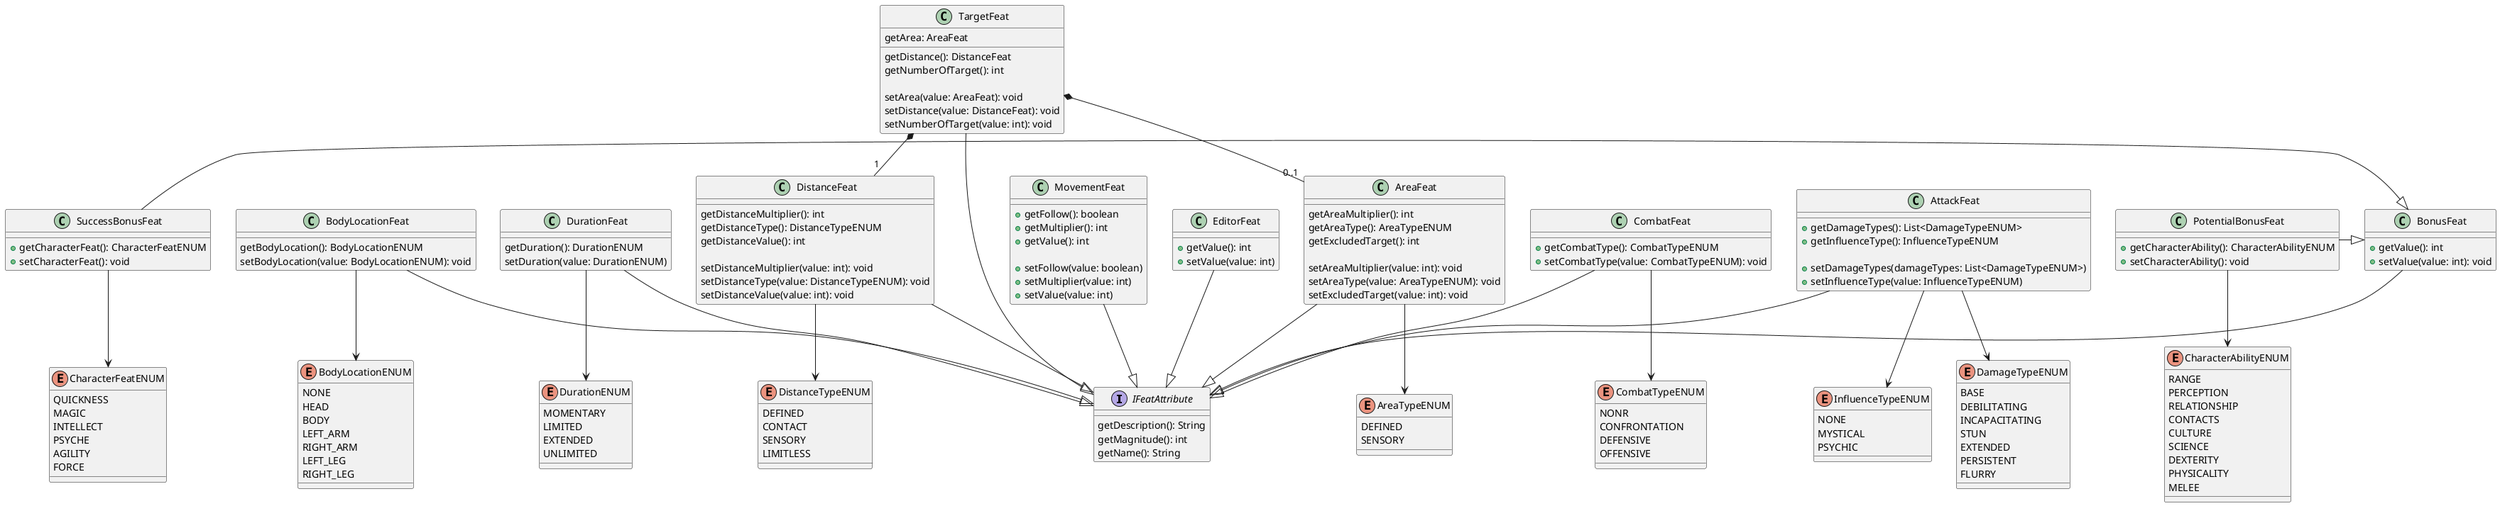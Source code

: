 
@startuml

interface IFeatAttribute {
        getDescription(): String
        getMagnitude(): int
        getName(): String
}

enum BodyLocationENUM {
        NONE
        HEAD
        BODY
        LEFT_ARM
        RIGHT_ARM
        LEFT_LEG
        RIGHT_LEG
}
class BodyLocationFeat {
        getBodyLocation(): BodyLocationENUM
        setBodyLocation(value: BodyLocationENUM): void
}
BodyLocationFeat --> BodyLocationENUM
BodyLocationFeat --|> IFeatAttribute

enum DurationENUM {
        MOMENTARY
        LIMITED
        EXTENDED
        UNLIMITED
}
class DurationFeat {
        getDuration(): DurationENUM
        setDuration(value: DurationENUM)
}
DurationFeat --> DurationENUM
DurationFeat --|> IFeatAttribute

class TargetFeat {
        getArea: AreaFeat
        getDistance(): DistanceFeat
        getNumberOfTarget(): int

        setArea(value: AreaFeat): void        
        setDistance(value: DistanceFeat): void
        setNumberOfTarget(value: int): void
}
TargetFeat --|> IFeatAttribute
TargetFeat *-- "1" DistanceFeat
TargetFeat *-- "0..1" AreaFeat

enum DistanceTypeENUM {
        DEFINED
        CONTACT
        SENSORY
        LIMITLESS
}
class DistanceFeat  {
        getDistanceMultiplier(): int
        getDistanceType(): DistanceTypeENUM
        getDistanceValue(): int
        
        setDistanceMultiplier(value: int): void
        setDistanceType(value: DistanceTypeENUM): void
        setDistanceValue(value: int): void
}
DistanceFeat --|> IFeatAttribute
DistanceFeat --> DistanceTypeENUM

enum AreaTypeENUM {
        DEFINED
        SENSORY
}
class AreaFeat {
        getAreaMultiplier(): int
        getAreaType(): AreaTypeENUM
        getExcludedTarget(): int

        setAreaMultiplier(value: int): void
        setAreaType(value: AreaTypeENUM): void
        setExcludedTarget(value: int): void
}
AreaFeat --|> IFeatAttribute
AreaFeat --> AreaTypeENUM


class BonusFeat {
        + getValue(): int
        + setValue(value: int): void
}
BonusFeat --|> IFeatAttribute

enum CharacterFeatENUM {
        QUICKNESS
        MAGIC
        INTELLECT
        PSYCHE
        AGILITY
        FORCE
}
enum CharacterAbilityENUM {
        RANGE
        PERCEPTION
        RELATIONSHIP
        CONTACTS
        CULTURE
        SCIENCE
        DEXTERITY
        PHYSICALITY
        MELEE
}
class SuccessBonusFeat {
        + getCharacterFeat(): CharacterFeatENUM
        + setCharacterFeat(): void
}
SuccessBonusFeat --> CharacterFeatENUM
SuccessBonusFeat -|> BonusFeat

class PotentialBonusFeat {
        + getCharacterAbility(): CharacterAbilityENUM
        + setCharacterAbility(): void
}
PotentialBonusFeat --> CharacterAbilityENUM
PotentialBonusFeat -|> BonusFeat

enum CombatTypeENUM {
        NONR
        CONFRONTATION
        DEFENSIVE
        OFFENSIVE
}
class CombatFeat {
        + getCombatType(): CombatTypeENUM
        + setCombatType(value: CombatTypeENUM): void 
}
CombatFeat --|> IFeatAttribute
CombatFeat --> CombatTypeENUM

enum InfluenceTypeENUM {
        NONE
        MYSTICAL
        PSYCHIC
}
enum DamageTypeENUM {
        BASE
        DEBILITATING
        INCAPACITATING
        STUN
        EXTENDED
        PERSISTENT
        FLURRY
}
class AttackFeat {
        + getDamageTypes(): List<DamageTypeENUM>
        + getInfluenceType(): InfluenceTypeENUM

        + setDamageTypes(damageTypes: List<DamageTypeENUM>)
        + setInfluenceType(value: InfluenceTypeENUM)
}
AttackFeat --|> IFeatAttribute
AttackFeat --> InfluenceTypeENUM
AttackFeat --> DamageTypeENUM

class MovementFeat {
        + getFollow(): boolean
        + getMultiplier(): int
        + getValue(): int
        
        + setFollow(value: boolean)
        + setMultiplier(value: int)
        + setValue(value: int)
}
MovementFeat --|> IFeatAttribute

class EditorFeat {
        + getValue(): int
        + setValue(value: int)
}
EditorFeat --|> IFeatAttribute

@enduml
